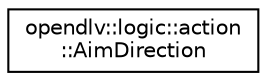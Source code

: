 digraph "Graphical Class Hierarchy"
{
 // LATEX_PDF_SIZE
  edge [fontname="Helvetica",fontsize="10",labelfontname="Helvetica",labelfontsize="10"];
  node [fontname="Helvetica",fontsize="10",shape=record];
  rankdir="LR";
  Node0 [label="opendlv::logic::action\l::AimDirection",height=0.2,width=0.4,color="black", fillcolor="white", style="filled",URL="$classopendlv_1_1logic_1_1action_1_1AimDirection.html",tooltip=" "];
}

